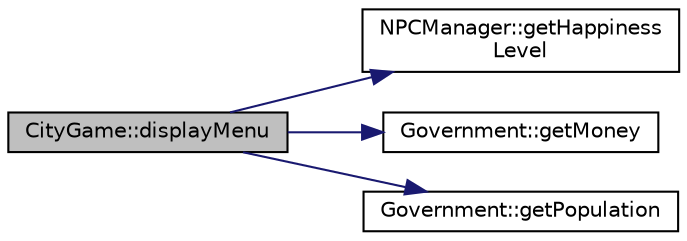 digraph "CityGame::displayMenu"
{
 // LATEX_PDF_SIZE
  edge [fontname="Helvetica",fontsize="10",labelfontname="Helvetica",labelfontsize="10"];
  node [fontname="Helvetica",fontsize="10",shape=record];
  rankdir="LR";
  Node1 [label="CityGame::displayMenu",height=0.2,width=0.4,color="black", fillcolor="grey75", style="filled", fontcolor="black",tooltip=" "];
  Node1 -> Node2 [color="midnightblue",fontsize="10",style="solid",fontname="Helvetica"];
  Node2 [label="NPCManager::getHappiness\lLevel",height=0.2,width=0.4,color="black", fillcolor="white", style="filled",URL="$classNPCManager.html#ac21c34d2e87c6a8801bc4bfc1c6d0201",tooltip="Gets the current happiness level of NPCs."];
  Node1 -> Node3 [color="midnightblue",fontsize="10",style="solid",fontname="Helvetica"];
  Node3 [label="Government::getMoney",height=0.2,width=0.4,color="black", fillcolor="white", style="filled",URL="$classGovernment.html#aa2f8430a40de5935049844c311382110",tooltip="Gets the current amount of money the government has."];
  Node1 -> Node4 [color="midnightblue",fontsize="10",style="solid",fontname="Helvetica"];
  Node4 [label="Government::getPopulation",height=0.2,width=0.4,color="black", fillcolor="white", style="filled",URL="$classGovernment.html#a41177521c660fed52a9b692b71c5af1f",tooltip="Gets the current population of the city."];
}
